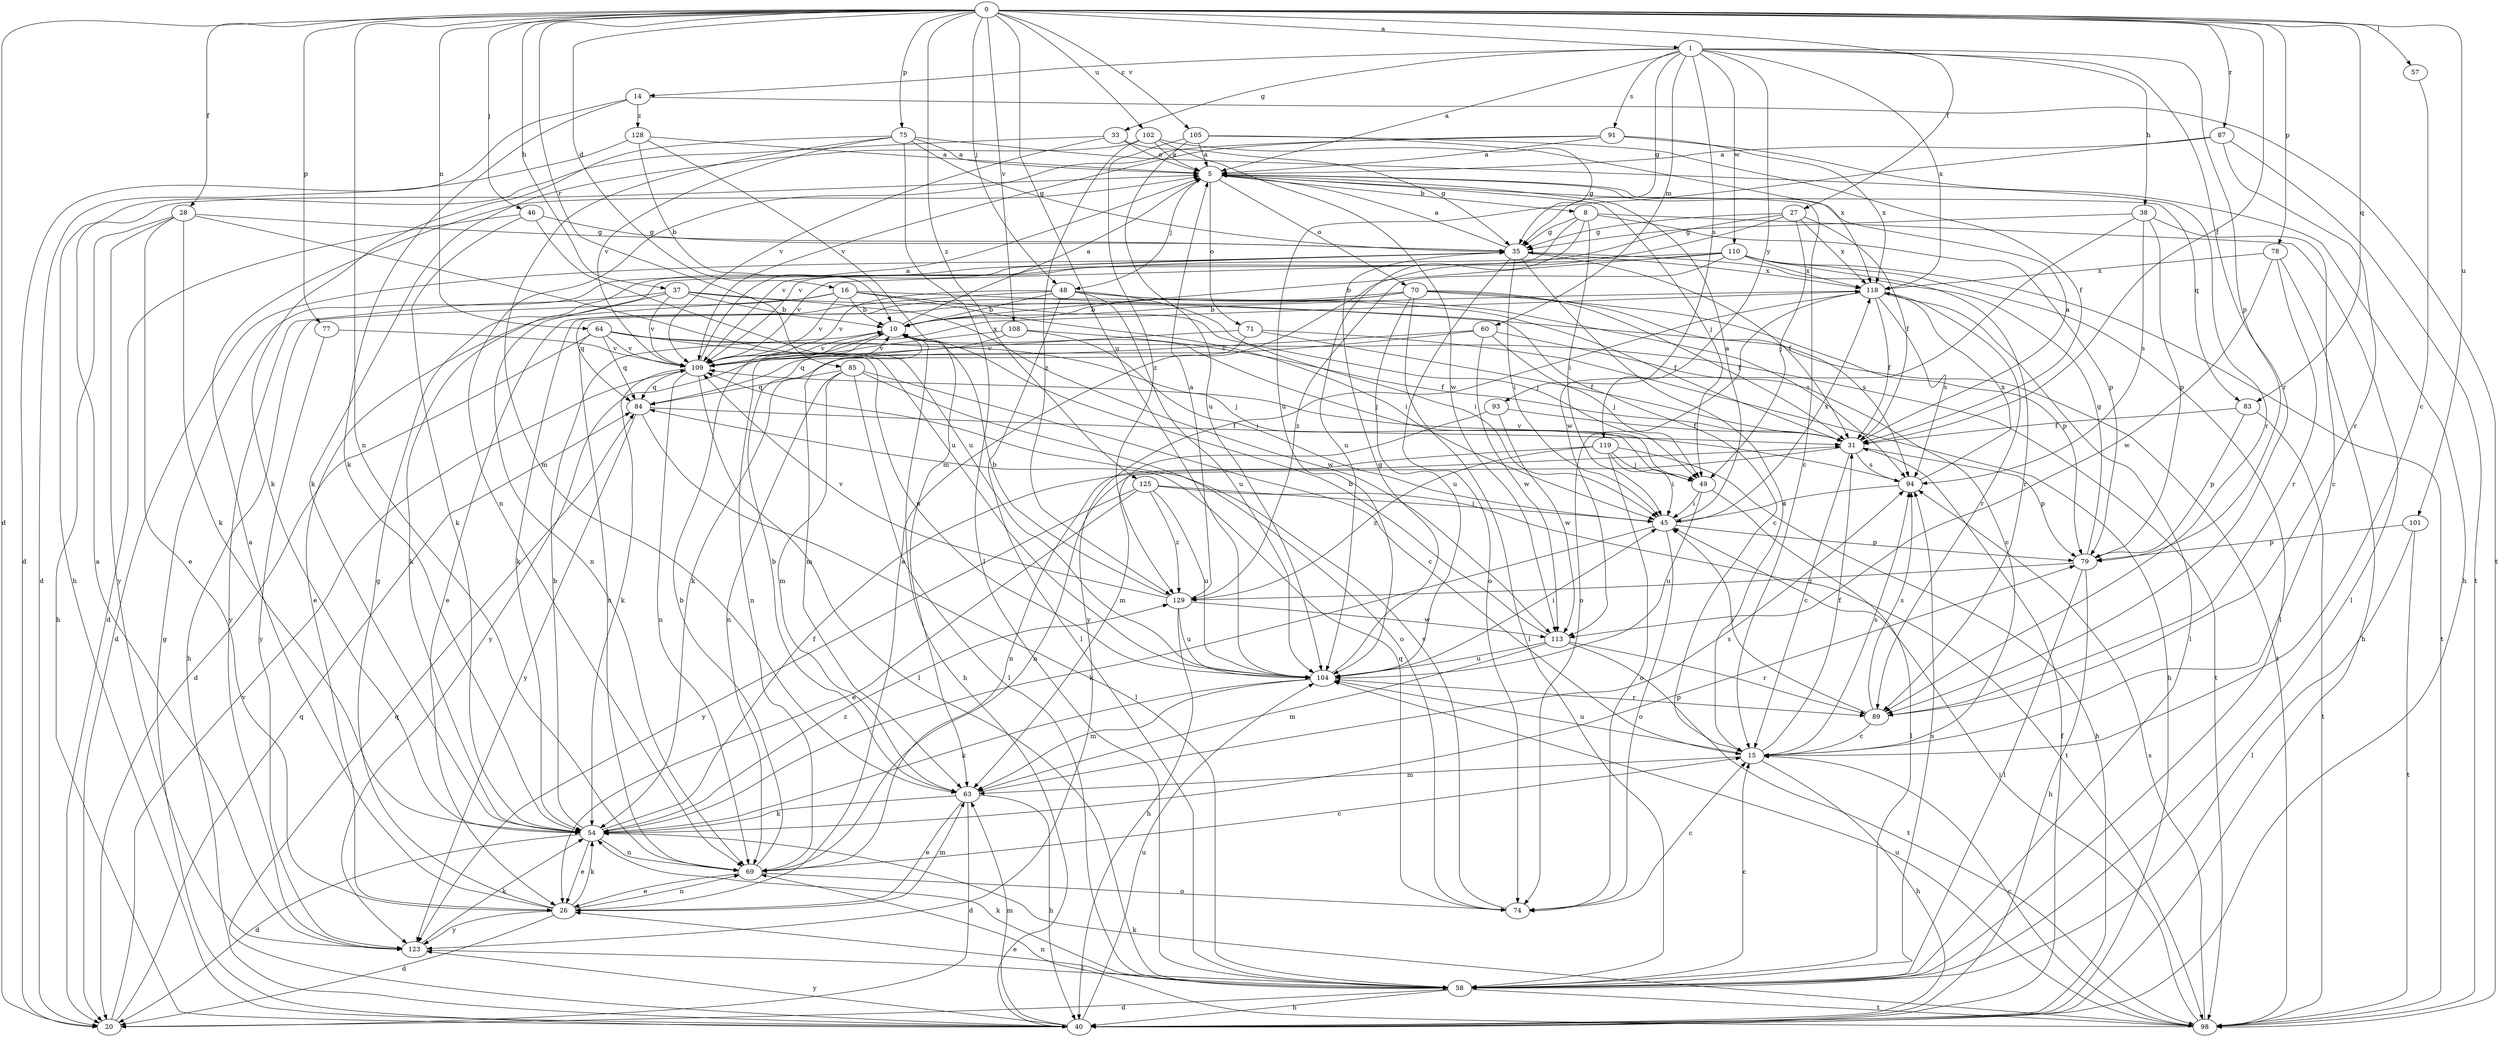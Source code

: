 strict digraph  {
0;
1;
5;
8;
10;
14;
15;
16;
20;
26;
27;
28;
31;
33;
35;
37;
38;
40;
45;
46;
48;
49;
54;
57;
58;
60;
63;
64;
69;
70;
71;
74;
75;
77;
78;
79;
83;
84;
85;
87;
89;
91;
93;
94;
98;
101;
102;
104;
105;
108;
109;
110;
113;
118;
119;
123;
125;
128;
129;
0 -> 1  [label=a];
0 -> 16  [label=d];
0 -> 20  [label=d];
0 -> 27  [label=f];
0 -> 28  [label=f];
0 -> 31  [label=f];
0 -> 37  [label=h];
0 -> 46  [label=j];
0 -> 48  [label=j];
0 -> 57  [label=l];
0 -> 64  [label=n];
0 -> 69  [label=n];
0 -> 75  [label=p];
0 -> 77  [label=p];
0 -> 78  [label=p];
0 -> 83  [label=q];
0 -> 85  [label=r];
0 -> 87  [label=r];
0 -> 101  [label=u];
0 -> 102  [label=u];
0 -> 104  [label=u];
0 -> 105  [label=v];
0 -> 108  [label=v];
0 -> 125  [label=z];
1 -> 5  [label=a];
1 -> 14  [label=c];
1 -> 33  [label=g];
1 -> 35  [label=g];
1 -> 38  [label=h];
1 -> 60  [label=m];
1 -> 79  [label=p];
1 -> 89  [label=r];
1 -> 91  [label=s];
1 -> 93  [label=s];
1 -> 110  [label=w];
1 -> 118  [label=x];
1 -> 119  [label=y];
5 -> 8  [label=b];
5 -> 15  [label=c];
5 -> 48  [label=j];
5 -> 49  [label=j];
5 -> 70  [label=o];
5 -> 71  [label=o];
5 -> 83  [label=q];
8 -> 35  [label=g];
8 -> 45  [label=i];
8 -> 58  [label=l];
8 -> 79  [label=p];
8 -> 104  [label=u];
8 -> 109  [label=v];
10 -> 5  [label=a];
10 -> 40  [label=h];
10 -> 49  [label=j];
10 -> 63  [label=m];
10 -> 69  [label=n];
10 -> 109  [label=v];
14 -> 20  [label=d];
14 -> 54  [label=k];
14 -> 98  [label=t];
14 -> 128  [label=z];
15 -> 31  [label=f];
15 -> 40  [label=h];
15 -> 63  [label=m];
15 -> 94  [label=s];
15 -> 104  [label=u];
16 -> 10  [label=b];
16 -> 15  [label=c];
16 -> 26  [label=e];
16 -> 40  [label=h];
16 -> 45  [label=i];
16 -> 49  [label=j];
16 -> 109  [label=v];
20 -> 84  [label=q];
20 -> 109  [label=v];
26 -> 5  [label=a];
26 -> 20  [label=d];
26 -> 35  [label=g];
26 -> 54  [label=k];
26 -> 63  [label=m];
26 -> 69  [label=n];
26 -> 123  [label=y];
27 -> 26  [label=e];
27 -> 31  [label=f];
27 -> 35  [label=g];
27 -> 49  [label=j];
27 -> 109  [label=v];
27 -> 118  [label=x];
28 -> 26  [label=e];
28 -> 35  [label=g];
28 -> 40  [label=h];
28 -> 54  [label=k];
28 -> 104  [label=u];
28 -> 123  [label=y];
31 -> 5  [label=a];
31 -> 15  [label=c];
31 -> 69  [label=n];
31 -> 79  [label=p];
31 -> 94  [label=s];
33 -> 5  [label=a];
33 -> 35  [label=g];
33 -> 40  [label=h];
33 -> 109  [label=v];
35 -> 5  [label=a];
35 -> 15  [label=c];
35 -> 20  [label=d];
35 -> 31  [label=f];
35 -> 45  [label=i];
35 -> 74  [label=o];
35 -> 118  [label=x];
37 -> 10  [label=b];
37 -> 54  [label=k];
37 -> 98  [label=t];
37 -> 109  [label=v];
37 -> 113  [label=w];
37 -> 123  [label=y];
38 -> 15  [label=c];
38 -> 35  [label=g];
38 -> 79  [label=p];
38 -> 94  [label=s];
38 -> 113  [label=w];
40 -> 31  [label=f];
40 -> 35  [label=g];
40 -> 63  [label=m];
40 -> 84  [label=q];
40 -> 104  [label=u];
40 -> 123  [label=y];
45 -> 5  [label=a];
45 -> 54  [label=k];
45 -> 74  [label=o];
45 -> 79  [label=p];
45 -> 118  [label=x];
46 -> 20  [label=d];
46 -> 35  [label=g];
46 -> 54  [label=k];
46 -> 104  [label=u];
48 -> 10  [label=b];
48 -> 26  [label=e];
48 -> 31  [label=f];
48 -> 45  [label=i];
48 -> 58  [label=l];
48 -> 94  [label=s];
48 -> 104  [label=u];
48 -> 109  [label=v];
49 -> 45  [label=i];
49 -> 58  [label=l];
49 -> 104  [label=u];
54 -> 10  [label=b];
54 -> 20  [label=d];
54 -> 26  [label=e];
54 -> 31  [label=f];
54 -> 69  [label=n];
54 -> 79  [label=p];
54 -> 129  [label=z];
57 -> 15  [label=c];
58 -> 15  [label=c];
58 -> 20  [label=d];
58 -> 26  [label=e];
58 -> 40  [label=h];
58 -> 54  [label=k];
58 -> 94  [label=s];
58 -> 98  [label=t];
60 -> 15  [label=c];
60 -> 49  [label=j];
60 -> 54  [label=k];
60 -> 109  [label=v];
60 -> 113  [label=w];
63 -> 10  [label=b];
63 -> 20  [label=d];
63 -> 26  [label=e];
63 -> 40  [label=h];
63 -> 54  [label=k];
63 -> 94  [label=s];
64 -> 20  [label=d];
64 -> 49  [label=j];
64 -> 69  [label=n];
64 -> 84  [label=q];
64 -> 98  [label=t];
64 -> 104  [label=u];
64 -> 109  [label=v];
69 -> 10  [label=b];
69 -> 15  [label=c];
69 -> 26  [label=e];
69 -> 74  [label=o];
70 -> 10  [label=b];
70 -> 31  [label=f];
70 -> 54  [label=k];
70 -> 58  [label=l];
70 -> 79  [label=p];
70 -> 84  [label=q];
70 -> 94  [label=s];
70 -> 104  [label=u];
71 -> 31  [label=f];
71 -> 40  [label=h];
71 -> 84  [label=q];
71 -> 109  [label=v];
74 -> 15  [label=c];
74 -> 84  [label=q];
74 -> 109  [label=v];
75 -> 5  [label=a];
75 -> 35  [label=g];
75 -> 54  [label=k];
75 -> 58  [label=l];
75 -> 63  [label=m];
75 -> 89  [label=r];
75 -> 109  [label=v];
77 -> 109  [label=v];
77 -> 123  [label=y];
78 -> 40  [label=h];
78 -> 89  [label=r];
78 -> 113  [label=w];
78 -> 118  [label=x];
79 -> 35  [label=g];
79 -> 40  [label=h];
79 -> 58  [label=l];
79 -> 129  [label=z];
83 -> 31  [label=f];
83 -> 79  [label=p];
83 -> 98  [label=t];
84 -> 31  [label=f];
84 -> 58  [label=l];
84 -> 123  [label=y];
85 -> 15  [label=c];
85 -> 58  [label=l];
85 -> 63  [label=m];
85 -> 69  [label=n];
85 -> 74  [label=o];
85 -> 84  [label=q];
87 -> 5  [label=a];
87 -> 89  [label=r];
87 -> 98  [label=t];
87 -> 104  [label=u];
89 -> 15  [label=c];
89 -> 45  [label=i];
89 -> 94  [label=s];
91 -> 5  [label=a];
91 -> 40  [label=h];
91 -> 69  [label=n];
91 -> 109  [label=v];
91 -> 118  [label=x];
93 -> 31  [label=f];
93 -> 63  [label=m];
93 -> 113  [label=w];
94 -> 45  [label=i];
94 -> 109  [label=v];
94 -> 118  [label=x];
98 -> 15  [label=c];
98 -> 45  [label=i];
98 -> 54  [label=k];
98 -> 69  [label=n];
98 -> 94  [label=s];
98 -> 104  [label=u];
101 -> 58  [label=l];
101 -> 79  [label=p];
101 -> 98  [label=t];
102 -> 5  [label=a];
102 -> 35  [label=g];
102 -> 54  [label=k];
102 -> 113  [label=w];
102 -> 129  [label=z];
104 -> 35  [label=g];
104 -> 45  [label=i];
104 -> 54  [label=k];
104 -> 63  [label=m];
104 -> 89  [label=r];
105 -> 5  [label=a];
105 -> 31  [label=f];
105 -> 104  [label=u];
105 -> 118  [label=x];
105 -> 129  [label=z];
108 -> 31  [label=f];
108 -> 45  [label=i];
108 -> 109  [label=v];
108 -> 123  [label=y];
109 -> 5  [label=a];
109 -> 54  [label=k];
109 -> 58  [label=l];
109 -> 69  [label=n];
109 -> 84  [label=q];
109 -> 118  [label=x];
110 -> 10  [label=b];
110 -> 58  [label=l];
110 -> 69  [label=n];
110 -> 89  [label=r];
110 -> 98  [label=t];
110 -> 109  [label=v];
110 -> 118  [label=x];
110 -> 129  [label=z];
113 -> 10  [label=b];
113 -> 63  [label=m];
113 -> 89  [label=r];
113 -> 98  [label=t];
113 -> 104  [label=u];
118 -> 10  [label=b];
118 -> 31  [label=f];
118 -> 58  [label=l];
118 -> 74  [label=o];
118 -> 89  [label=r];
118 -> 94  [label=s];
118 -> 123  [label=y];
119 -> 40  [label=h];
119 -> 45  [label=i];
119 -> 49  [label=j];
119 -> 69  [label=n];
119 -> 74  [label=o];
119 -> 129  [label=z];
123 -> 5  [label=a];
123 -> 54  [label=k];
123 -> 58  [label=l];
125 -> 26  [label=e];
125 -> 45  [label=i];
125 -> 98  [label=t];
125 -> 104  [label=u];
125 -> 123  [label=y];
125 -> 129  [label=z];
128 -> 5  [label=a];
128 -> 10  [label=b];
128 -> 20  [label=d];
128 -> 63  [label=m];
129 -> 5  [label=a];
129 -> 10  [label=b];
129 -> 40  [label=h];
129 -> 104  [label=u];
129 -> 109  [label=v];
129 -> 113  [label=w];
}
